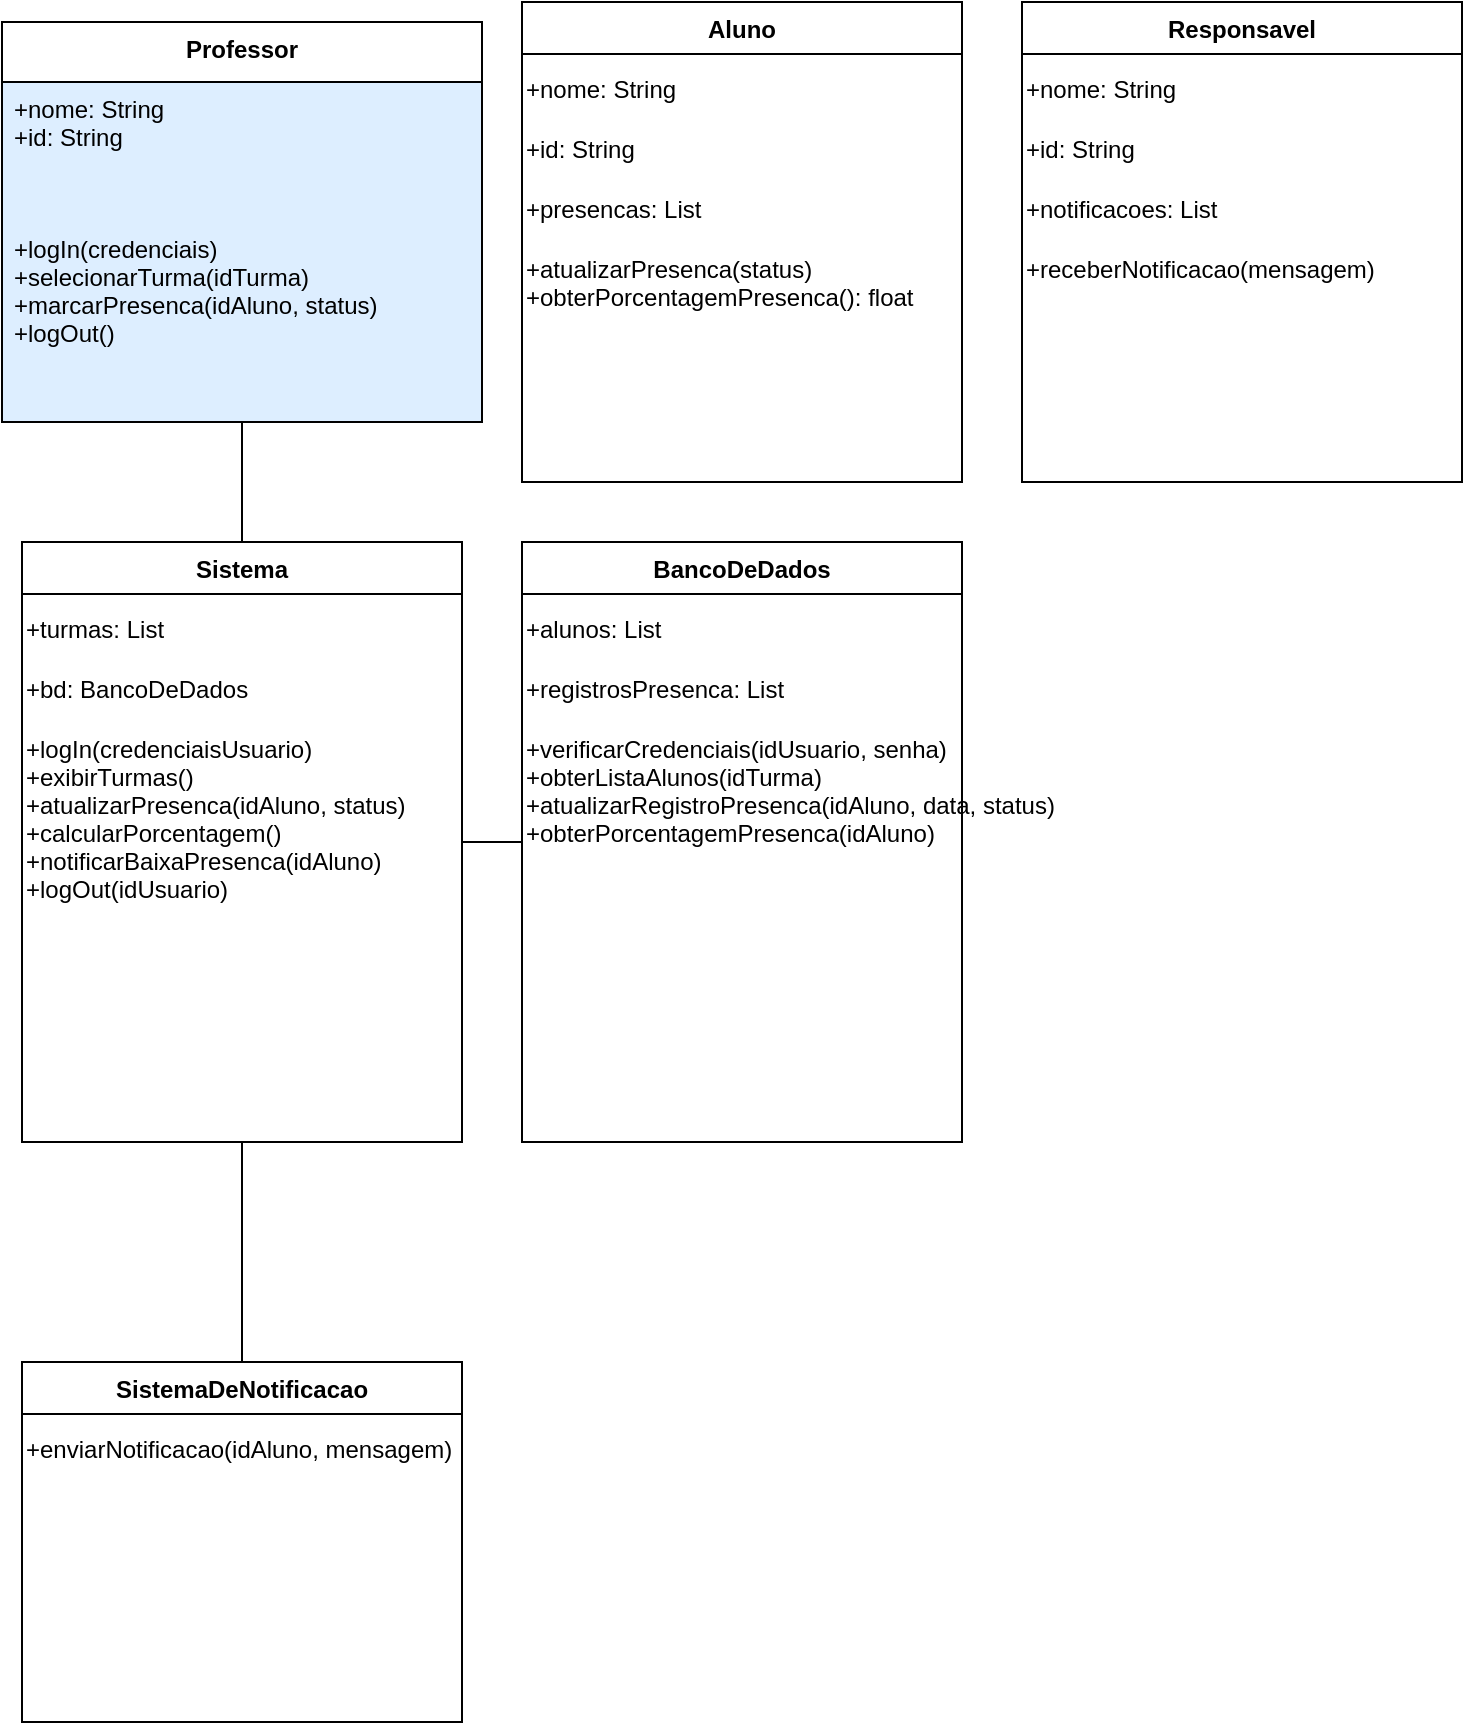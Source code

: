 <mxfile version="24.3.1" type="github">
  <diagram id="C5RBs43oDa-KdzZeNtuy" name="Page-1">
    <mxGraphModel dx="1050" dy="569" grid="1" gridSize="10" guides="1" tooltips="1" connect="1" arrows="1" fold="1" page="1" pageScale="1" pageWidth="827" pageHeight="1169" math="0" shadow="0">
      <root>
        <mxCell id="0" />
        <mxCell id="1" parent="0" />
        <mxCell id="professor" value="Professor" style="swimlane;startSize=30;horizontal=1;swimlaneFillColor=#DDEEFF;fillColor=#FFFFFF;strokeColor=#000000;verticalAlign=top;align=center;" parent="1" vertex="1">
          <mxGeometry x="40" y="60" width="240" height="200" as="geometry" />
        </mxCell>
        <mxCell id="profAttr" value="+nome: String&#xa;+id: String" style="text;spacingLeft=4;" parent="professor" vertex="1">
          <mxGeometry y="30" height="60" as="geometry" />
        </mxCell>
        <mxCell id="profLine" value="" style="line;strokeWidth=2;" parent="professor" vertex="1">
          <mxGeometry y="90" height="10" as="geometry" />
        </mxCell>
        <mxCell id="profMethods" value="+logIn(credenciais)&#xa;+selecionarTurma(idTurma)&#xa;+marcarPresenca(idAluno, status)&#xa;+logOut()" style="text;spacingLeft=4;" parent="professor" vertex="1">
          <mxGeometry y="100" height="100" as="geometry" />
        </mxCell>
        <mxCell id="alunoLine" value="" style="line;strokeWidth=2;" parent="professor" vertex="1">
          <mxGeometry y="90" height="10" as="geometry" />
        </mxCell>
        <mxCell id="respLine" value="" style="line;strokeWidth=2;" parent="professor" vertex="1">
          <mxGeometry y="90" height="10" as="geometry" />
        </mxCell>
        <mxCell id="sisLine" value="" style="line;strokeWidth=2;" parent="professor" vertex="1">
          <mxGeometry y="90" height="10" as="geometry" />
        </mxCell>
        <mxCell id="bancoLine" value="" style="line;strokeWidth=2;" parent="professor" vertex="1">
          <mxGeometry y="90" height="10" as="geometry" />
        </mxCell>
        <mxCell id="notifLine" value="" style="line;strokeWidth=2;" parent="professor" vertex="1">
          <mxGeometry y="90" height="10" as="geometry" />
        </mxCell>
        <mxCell id="aluno" value="Aluno" style="swimlane;startSize=26;" parent="1" vertex="1">
          <mxGeometry x="300" y="50" width="220" height="240" as="geometry" />
        </mxCell>
        <mxCell id="alunoName" value="+nome: String" style="text" parent="aluno" vertex="1">
          <mxGeometry y="30" height="26" as="geometry" />
        </mxCell>
        <mxCell id="alunoId" value="+id: String" style="text" parent="aluno" vertex="1">
          <mxGeometry y="60" height="26" as="geometry" />
        </mxCell>
        <mxCell id="alunoPresencas" value="+presencas: List" style="text" parent="aluno" vertex="1">
          <mxGeometry y="90" height="26" as="geometry" />
        </mxCell>
        <mxCell id="alunoMethods" value="+atualizarPresenca(status)&#xa;+obterPorcentagemPresenca(): float" style="text" parent="aluno" vertex="1">
          <mxGeometry y="120" height="100" as="geometry" />
        </mxCell>
        <mxCell id="responsavel" value="Responsavel" style="swimlane;startSize=26;" parent="1" vertex="1">
          <mxGeometry x="550" y="50" width="220" height="240" as="geometry" />
        </mxCell>
        <mxCell id="respName" value="+nome: String" style="text" parent="responsavel" vertex="1">
          <mxGeometry y="30" height="26" as="geometry" />
        </mxCell>
        <mxCell id="respId" value="+id: String" style="text" parent="responsavel" vertex="1">
          <mxGeometry y="60" height="26" as="geometry" />
        </mxCell>
        <mxCell id="respNotif" value="+notificacoes: List" style="text" parent="responsavel" vertex="1">
          <mxGeometry y="90" height="26" as="geometry" />
        </mxCell>
        <mxCell id="respMethods" value="+receberNotificacao(mensagem)" style="text" parent="responsavel" vertex="1">
          <mxGeometry y="120" height="100" as="geometry" />
        </mxCell>
        <mxCell id="sistema" value="Sistema" style="swimlane;startSize=26;" parent="1" vertex="1">
          <mxGeometry x="50" y="320" width="220" height="300" as="geometry" />
        </mxCell>
        <mxCell id="sistTurmas" value="+turmas: List" style="text" parent="sistema" vertex="1">
          <mxGeometry y="30" height="26" as="geometry" />
        </mxCell>
        <mxCell id="sistBD" value="+bd: BancoDeDados" style="text" parent="sistema" vertex="1">
          <mxGeometry y="60" height="26" as="geometry" />
        </mxCell>
        <mxCell id="sistMethods" value="+logIn(credenciaisUsuario)&#xa;+exibirTurmas()&#xa;+atualizarPresenca(idAluno, status)&#xa;+calcularPorcentagem()&#xa;+notificarBaixaPresenca(idAluno)&#xa;+logOut(idUsuario)" style="text" parent="sistema" vertex="1">
          <mxGeometry y="90" height="200" as="geometry" />
        </mxCell>
        <mxCell id="banco" value="BancoDeDados" style="swimlane;startSize=26;" parent="1" vertex="1">
          <mxGeometry x="300" y="320" width="220" height="300" as="geometry" />
        </mxCell>
        <mxCell id="bancoAlunos" value="+alunos: List" style="text" parent="banco" vertex="1">
          <mxGeometry y="30" height="26" as="geometry" />
        </mxCell>
        <mxCell id="bancoPresencas" value="+registrosPresenca: List" style="text" parent="banco" vertex="1">
          <mxGeometry y="60" height="26" as="geometry" />
        </mxCell>
        <mxCell id="bancoMethods" value="+verificarCredenciais(idUsuario, senha)&#xa;+obterListaAlunos(idTurma)&#xa;+atualizarRegistroPresenca(idAluno, data, status)&#xa;+obterPorcentagemPresenca(idAluno)" style="text" parent="banco" vertex="1">
          <mxGeometry y="90" height="200" as="geometry" />
        </mxCell>
        <mxCell id="notificacao" value="SistemaDeNotificacao" style="swimlane;startSize=26;" parent="1" vertex="1">
          <mxGeometry x="50" y="730" width="220" height="180" as="geometry" />
        </mxCell>
        <mxCell id="notifMethods" value="+enviarNotificacao(idAluno, mensagem)" style="text" parent="notificacao" vertex="1">
          <mxGeometry y="30" height="150" as="geometry" />
        </mxCell>
        <mxCell id="rel1" style="edgeStyle=orthogonalEdgeStyle;curved=0;endArrow=none;" parent="1" source="professor" target="sistema" edge="1">
          <mxGeometry relative="1" as="geometry" />
        </mxCell>
        <mxCell id="rel2" style="edgeStyle=orthogonalEdgeStyle;curved=0;endArrow=none;" parent="1" source="sistema" target="banco" edge="1">
          <mxGeometry relative="1" as="geometry" />
        </mxCell>
        <mxCell id="rel3" style="edgeStyle=orthogonalEdgeStyle;curved=0;endArrow=none;" parent="1" source="sistema" target="notificacao" edge="1">
          <mxGeometry relative="1" as="geometry" />
        </mxCell>
      </root>
    </mxGraphModel>
  </diagram>
</mxfile>

